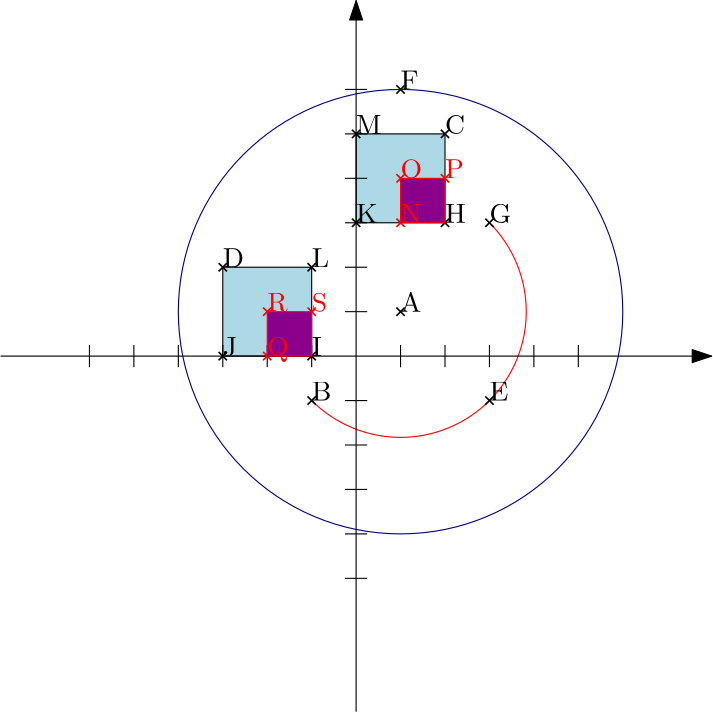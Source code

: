 <?xml version="1.0"?>
<!DOCTYPE ipe SYSTEM "ipe.dtd">
<ipe version="70005" creator="Ipe 7.1.3">
<info created="D:20140416231442" modified="D:20140416231940"/>
<ipestyle name="basic">
<symbol name="arrow/arc(spx)">
<path stroke="sym-stroke" fill="sym-stroke" pen="sym-pen">
0 0 m
-1 0.333 l
-1 -0.333 l
h
</path>
</symbol>
<symbol name="arrow/farc(spx)">
<path stroke="sym-stroke" fill="white" pen="sym-pen">
0 0 m
-1 0.333 l
-1 -0.333 l
h
</path>
</symbol>
<symbol name="mark/circle(sx)" transformations="translations">
<path fill="sym-stroke">
0.6 0 0 0.6 0 0 e
0.4 0 0 0.4 0 0 e
</path>
</symbol>
<symbol name="mark/disk(sx)" transformations="translations">
<path fill="sym-stroke">
0.6 0 0 0.6 0 0 e
</path>
</symbol>
<symbol name="mark/fdisk(sfx)" transformations="translations">
<group>
<path fill="sym-fill">
0.5 0 0 0.5 0 0 e
</path>
<path fill="sym-stroke" fillrule="eofill">
0.6 0 0 0.6 0 0 e
0.4 0 0 0.4 0 0 e
</path>
</group>
</symbol>
<symbol name="mark/box(sx)" transformations="translations">
<path fill="sym-stroke" fillrule="eofill">
-0.6 -0.6 m
0.6 -0.6 l
0.6 0.6 l
-0.6 0.6 l
h
-0.4 -0.4 m
0.4 -0.4 l
0.4 0.4 l
-0.4 0.4 l
h
</path>
</symbol>
<symbol name="mark/square(sx)" transformations="translations">
<path fill="sym-stroke">
-0.6 -0.6 m
0.6 -0.6 l
0.6 0.6 l
-0.6 0.6 l
h
</path>
</symbol>
<symbol name="mark/fsquare(sfx)" transformations="translations">
<group>
<path fill="sym-fill">
-0.5 -0.5 m
0.5 -0.5 l
0.5 0.5 l
-0.5 0.5 l
h
</path>
<path fill="sym-stroke" fillrule="eofill">
-0.6 -0.6 m
0.6 -0.6 l
0.6 0.6 l
-0.6 0.6 l
h
-0.4 -0.4 m
0.4 -0.4 l
0.4 0.4 l
-0.4 0.4 l
h
</path>
</group>
</symbol>
<symbol name="mark/cross(sx)" transformations="translations">
<group>
<path fill="sym-stroke">
-0.43 -0.57 m
0.57 0.43 l
0.43 0.57 l
-0.57 -0.43 l
h
</path>
<path fill="sym-stroke">
-0.43 0.57 m
0.57 -0.43 l
0.43 -0.57 l
-0.57 0.43 l
h
</path>
</group>
</symbol>
<symbol name="arrow/fnormal(spx)">
<path stroke="sym-stroke" fill="white" pen="sym-pen">
0 0 m
-1 0.333 l
-1 -0.333 l
h
</path>
</symbol>
<symbol name="arrow/pointed(spx)">
<path stroke="sym-stroke" fill="sym-stroke" pen="sym-pen">
0 0 m
-1 0.333 l
-0.8 0 l
-1 -0.333 l
h
</path>
</symbol>
<symbol name="arrow/fpointed(spx)">
<path stroke="sym-stroke" fill="white" pen="sym-pen">
0 0 m
-1 0.333 l
-0.8 0 l
-1 -0.333 l
h
</path>
</symbol>
<symbol name="arrow/linear(spx)">
<path stroke="sym-stroke" pen="sym-pen">
-1 0.333 m
0 0 l
-1 -0.333 l
</path>
</symbol>
<symbol name="arrow/fdouble(spx)">
<path stroke="sym-stroke" fill="white" pen="sym-pen">
0 0 m
-1 0.333 l
-1 -0.333 l
h
-1 0 m
-2 0.333 l
-2 -0.333 l
h
</path>
</symbol>
<symbol name="arrow/double(spx)">
<path stroke="sym-stroke" fill="sym-stroke" pen="sym-pen">
0 0 m
-1 0.333 l
-1 -0.333 l
h
-1 0 m
-2 0.333 l
-2 -0.333 l
h
</path>
</symbol>
<pen name="heavier" value="0.8"/>
<pen name="fat" value="1.2"/>
<pen name="ultrafat" value="2"/>
<symbolsize name="large" value="5"/>
<symbolsize name="small" value="2"/>
<symbolsize name="tiny" value="1.1"/>
<arrowsize name="large" value="10"/>
<arrowsize name="small" value="5"/>
<arrowsize name="tiny" value="3"/>
<color name="red" value="1 0 0"/>
<color name="green" value="0 1 0"/>
<color name="blue" value="0 0 1"/>
<color name="yellow" value="1 1 0"/>
<color name="orange" value="1 0.647 0"/>
<color name="gold" value="1 0.843 0"/>
<color name="purple" value="0.627 0.125 0.941"/>
<color name="gray" value="0.745"/>
<color name="brown" value="0.647 0.165 0.165"/>
<color name="navy" value="0 0 0.502"/>
<color name="pink" value="1 0.753 0.796"/>
<color name="seagreen" value="0.18 0.545 0.341"/>
<color name="turquoise" value="0.251 0.878 0.816"/>
<color name="violet" value="0.933 0.51 0.933"/>
<color name="darkblue" value="0 0 0.545"/>
<color name="darkcyan" value="0 0.545 0.545"/>
<color name="darkgray" value="0.663"/>
<color name="darkgreen" value="0 0.392 0"/>
<color name="darkmagenta" value="0.545 0 0.545"/>
<color name="darkorange" value="1 0.549 0"/>
<color name="darkred" value="0.545 0 0"/>
<color name="lightblue" value="0.678 0.847 0.902"/>
<color name="lightcyan" value="0.878 1 1"/>
<color name="lightgray" value="0.827"/>
<color name="lightgreen" value="0.565 0.933 0.565"/>
<color name="lightyellow" value="1 1 0.878"/>
<dashstyle name="dashed" value="[4] 0"/>
<dashstyle name="dotted" value="[1 3] 0"/>
<dashstyle name="dash dotted" value="[4 2 1 2] 0"/>
<dashstyle name="dash dot dotted" value="[4 2 1 2 1 2] 0"/>
<textsize name="large" value="\large"/>
<textsize name="Large" value="\Large"/>
<textsize name="LARGE" value="\LARGE"/>
<textsize name="huge" value="\huge"/>
<textsize name="Huge" value="\Huge"/>
<textsize name="small" value="\small"/>
<textsize name="footnote" value="\footnotesize"/>
<textsize name="tiny" value="\tiny"/>
<textstyle name="center" begin="\begin{center}" end="\end{center}"/>
<textstyle name="itemize" begin="\begin{itemize}" end="\end{itemize}"/>
<textstyle name="item" begin="\begin{itemize}\item{}" end="\end{itemize}"/>
<gridsize name="4 pts" value="4"/>
<gridsize name="8 pts (~3 mm)" value="8"/>
<gridsize name="16 pts (~6 mm)" value="16"/>
<gridsize name="32 pts (~12 mm)" value="32"/>
<gridsize name="10 pts (~3.5 mm)" value="10"/>
<gridsize name="20 pts (~7 mm)" value="20"/>
<gridsize name="14 pts (~5 mm)" value="14"/>
<gridsize name="28 pts (~10 mm)" value="28"/>
<gridsize name="56 pts (~20 mm)" value="56"/>
<anglesize name="90 deg" value="90"/>
<anglesize name="60 deg" value="60"/>
<anglesize name="45 deg" value="45"/>
<anglesize name="30 deg" value="30"/>
<anglesize name="22.5 deg" value="22.5"/>
<tiling name="falling" angle="-60" step="4" width="1"/>
<tiling name="rising" angle="30" step="4" width="1"/>
</ipestyle>
<page>
<layer name="alpha"/>
<view layers="alpha" active="alpha"/>
<path layer="alpha" stroke="red">
176 496 m
45.2548 0 0 45.2548 208 528 240 560 a
</path>
<path stroke="black" fill="lightblue">
144 544 m
176 544 l
176 512 l
144 512 l
144 544 l
</path>
<path stroke="black" fill="lightblue">
192 592 m
224 592 l
224 560 l
192 560 l
192 592 l
</path>
<path stroke="black">
188 592 m
196 592 l
</path>
<path stroke="black">
188 560 m
196 560 l
</path>
<path stroke="black">
144 508 m
144 516 l
</path>
<path stroke="black">
176 508 m
176 516 l
</path>
<path stroke="black" arrow="normal/normal">
64 512 m
320 512 l
</path>
<path stroke="black" arrow="normal/normal">
192 384 m
192 640 l
</path>
<use name="mark/cross(sx)" pos="208 528" size="normal" stroke="black"/>
<text transformations="translations" pos="208 528" stroke="black" type="label" width="7.472" height="6.808" depth="0" valign="baseline">A</text>
<use name="mark/cross(sx)" pos="176 496" size="normal" stroke="black"/>
<use name="mark/cross(sx)" pos="224 592" size="normal" stroke="black"/>
<use name="mark/cross(sx)" pos="144 544" size="normal" stroke="black"/>
<use name="mark/cross(sx)" pos="240 496" size="normal" stroke="black"/>
<use name="mark/cross(sx)" pos="208 608" size="normal" stroke="black"/>
<use name="mark/cross(sx)" pos="240 560" size="normal" stroke="black"/>
<use name="mark/cross(sx)" pos="224 560" size="normal" stroke="black"/>
<use name="mark/cross(sx)" pos="176 512" size="normal" stroke="black"/>
<use name="mark/cross(sx)" pos="144 512" size="normal" stroke="black"/>
<use name="mark/cross(sx)" pos="192 560" size="normal" stroke="black"/>
<use name="mark/cross(sx)" pos="176 544" size="normal" stroke="black"/>
<use name="mark/cross(sx)" pos="192 592" size="normal" stroke="black"/>
<text transformations="translations" pos="176 496" stroke="black" type="label" width="7.057" height="6.808" depth="0" valign="baseline">B</text>
<text transformations="translations" pos="224 592" stroke="black" type="label" width="7.195" height="6.808" depth="0" valign="baseline">C</text>
<text transformations="translations" pos="144 544" stroke="black" type="label" width="7.61" height="6.808" depth="0" valign="baseline">D</text>
<text transformations="translations" pos="240 496" stroke="black" type="label" width="6.78" height="6.808" depth="0" valign="baseline">E</text>
<text transformations="translations" pos="208 608" stroke="black" type="label" width="6.503" height="6.808" depth="0" valign="baseline">F</text>
<text transformations="translations" pos="240 560" stroke="black" type="label" width="7.818" height="6.808" depth="0" valign="baseline">G</text>
<text transformations="translations" pos="224 560" stroke="black" type="label" width="7.472" height="6.808" depth="0" valign="baseline">H</text>
<text transformations="translations" pos="176 512" stroke="black" type="label" width="3.598" height="6.808" depth="0" valign="baseline">I</text>
<text transformations="translations" pos="144 512" stroke="black" type="label" width="5.12" height="6.808" depth="0" valign="baseline">J</text>
<text transformations="translations" pos="192 560" stroke="black" type="label" width="7.749" height="6.808" depth="0" valign="baseline">K</text>
<text transformations="translations" pos="176 544" stroke="black" type="label" width="6.227" height="6.808" depth="0" valign="baseline">L</text>
<text transformations="translations" pos="192 592" stroke="black" type="label" width="9.132" height="6.808" depth="0" valign="baseline">M</text>
<path stroke="black">
208 508 m
208 516 l
</path>
<path stroke="black">
224 508 m
224 516 l
</path>
<path stroke="black">
240 508 m
240 516 l
</path>
<path stroke="black">
256 508 m
256 516 l
</path>
<path stroke="black">
272 508 m
272 516 l
</path>
<path stroke="black">
160 508 m
160 516 l
</path>
<path stroke="black">
128 508 m
128 516 l
</path>
<path stroke="black">
112 508 m
112 516 l
</path>
<path stroke="black">
96 508 m
96 516 l
</path>
<path stroke="black">
188 496 m
196 496 l
</path>
<path stroke="black">
188 480 m
196 480 l
</path>
<path stroke="black">
188 464 m
196 464 l
</path>
<path stroke="black">
188 448 m
196 448 l
</path>
<path stroke="black">
188 432 m
196 432 l
</path>
<path stroke="black">
188 528 m
196 528 l
</path>
<path stroke="black">
188 544 m
196 544 l
</path>
<path stroke="black">
188 576 m
196 576 l
</path>
<path stroke="black">
188 608 m
196 608 l
</path>
<use name="mark/cross(sx)" pos="208 560" size="normal" stroke="red"/>
<use name="mark/cross(sx)" pos="208 576" size="normal" stroke="red"/>
<use name="mark/cross(sx)" pos="224 576" size="normal" stroke="red"/>
<use name="mark/cross(sx)" pos="160 512" size="normal" stroke="red"/>
<use name="mark/cross(sx)" pos="160 528" size="normal" stroke="red"/>
<use name="mark/cross(sx)" pos="176 528" size="normal" stroke="red"/>
<path stroke="red" fill="darkmagenta">
208 576 m
208 560 l
224 560 l
224 576 l
208 576 l
</path>
<text transformations="translations" pos="208 560" stroke="red" type="label" width="7.472" height="6.808" depth="0" valign="baseline">N</text>
<text transformations="translations" pos="208 576" stroke="red" type="label" width="7.749" height="6.808" depth="0" valign="baseline">O</text>
<text transformations="translations" pos="224 576" stroke="red" type="label" width="6.78" height="6.808" depth="0" valign="baseline">P</text>
<path stroke="red" fill="darkmagenta">
160 528 m
160 512 l
176 512 l
176 528 l
160 528 l
</path>
<text transformations="translations" pos="160 512" stroke="red" type="label" width="7.749" height="6.815" depth="1.93" valign="baseline">Q</text>
<text transformations="translations" pos="160 528" stroke="red" type="label" width="7.334" height="6.808" depth="0" valign="baseline">R</text>
<text transformations="translations" pos="176 528" stroke="red" type="label" width="5.535" height="6.808" depth="0" valign="baseline">S</text>
<path stroke="navy">
80 0 0 80 208 528 e
</path>
</page>
</ipe>

